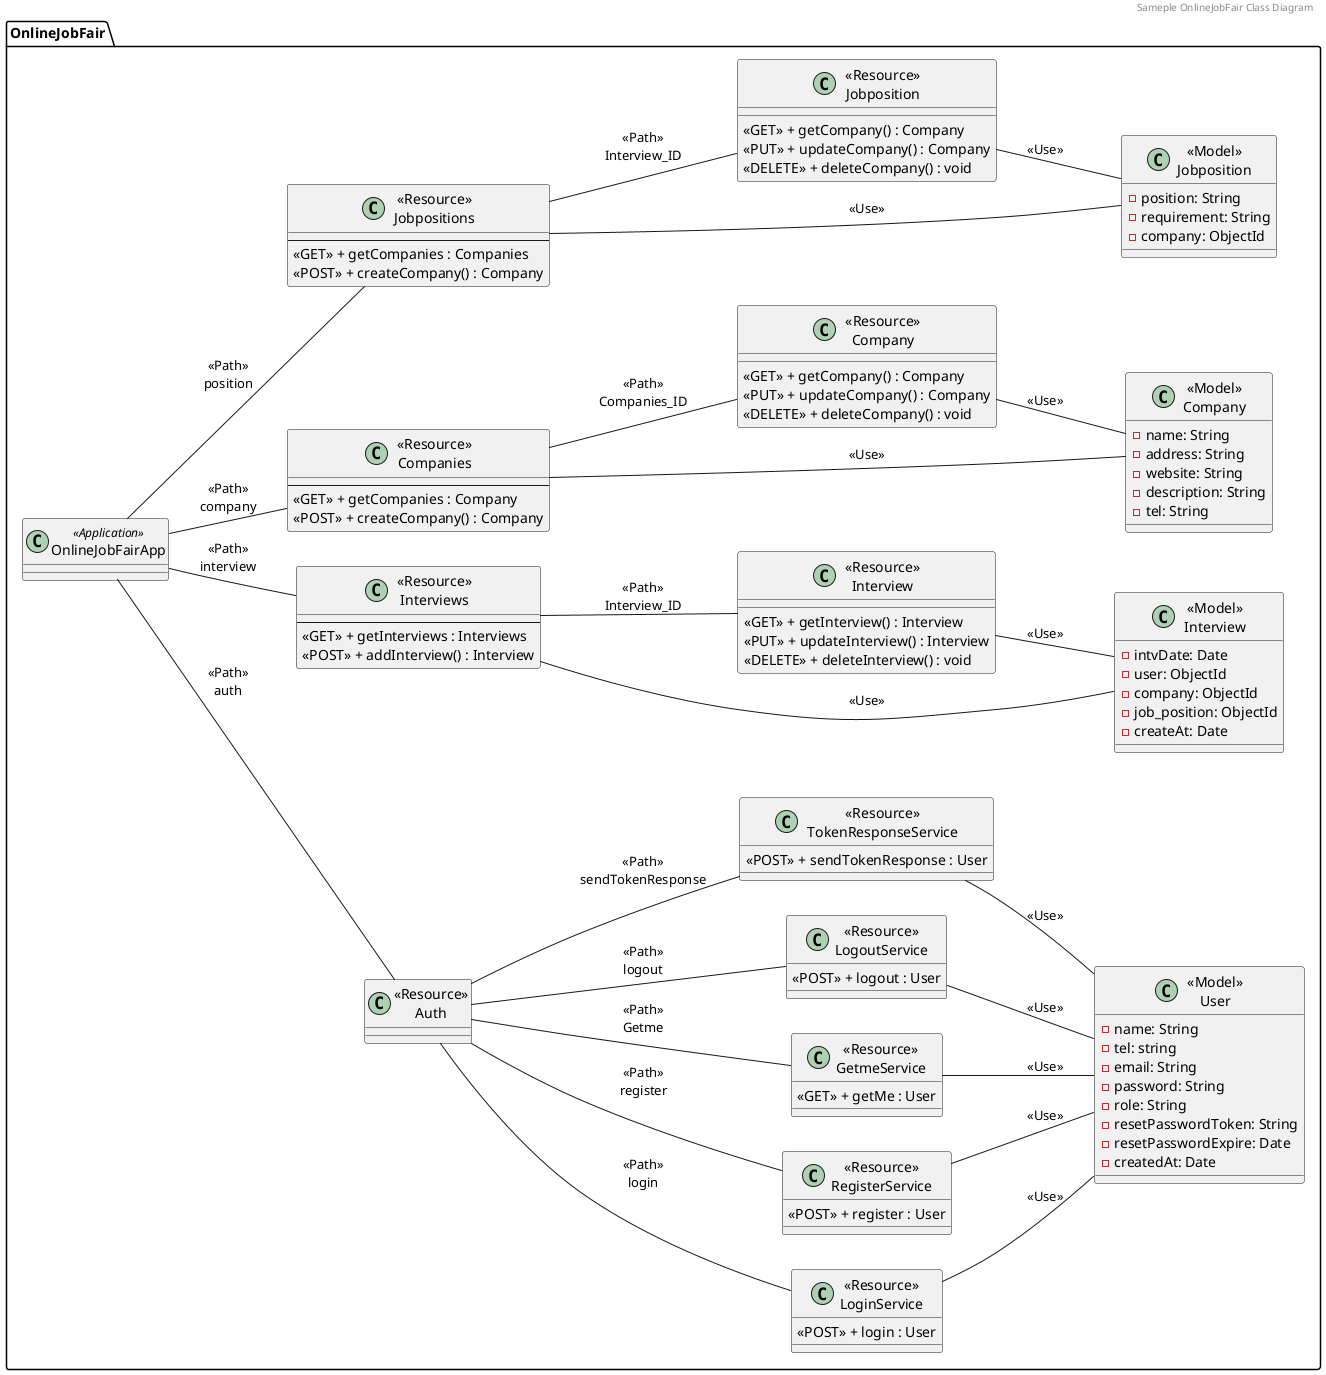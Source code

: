 @startuml
header Sameple OnlineJobFair Class Diagram

left to right direction
package "OnlineJobFair"{
    class "OnlineJobFairApp" <<Application>> {
}

class "<<Resource>>\nAuth" {
}

class "<<Resource>>\nLoginService" {
  <<POST>> + login : User
}

class "<<Resource>>\nRegisterService" {
  <<POST>> + register : User
}

class "<<Resource>>\nGetmeService" {
  <<GET>> + getMe : User
}

class "<<Resource>>\nLogoutService" {
  <<POST>> + logout : User
}

class "<<Resource>>\nTokenResponseService" {
  <<POST>> + sendTokenResponse : User
}

class "<<Model>>\nUser" {
  - name: String
  - tel: string
  - email: String
  - password: String
  - role: String 
  - resetPasswordToken: String
  - resetPasswordExpire: Date
  - createdAt: Date
}

class "<<Model>>\nInterview" {
  - intvDate: Date
  - user: ObjectId
  - company: ObjectId
  - job_position: ObjectId
  - createAt: Date
}

class "<<Resource>>\nInterview" {
    <<GET>> + getInterview() : Interview
    <<PUT>> + updateInterview() : Interview
    <<DELETE>> + deleteInterview() : void
}

class "<<Resource>>\nInterviews" {
  --
  <<GET>> + getInterviews : Interviews
  <<POST>> + addInterview() : Interview
}

class "<<Model>>\nCompany" {
  - name: String
  - address: String
  - website: String
  - description: String
  - tel: String
}

class "<<Resource>>\nCompany" {
    <<GET>> + getCompany() : Company
    <<PUT>> + updateCompany() : Company
    <<DELETE>> + deleteCompany() : void
}

class "<<Resource>>\nCompanies" {
  --
  <<GET>> + getCompanies : Company
  <<POST>> + createCompany() : Company
}
class "<<Model>>\nJobposition" {
  - position: String
  - requirement: String
  - company: ObjectId

}

class "<<Resource>>\nJobposition" {
    <<GET>> + getCompany() : Company
    <<PUT>> + updateCompany() : Company
    <<DELETE>> + deleteCompany() : void
}

class "<<Resource>>\nJobpositions" {
  --
  <<GET>> + getCompanies : Companies
  <<POST>> + createCompany() : Company
}

"OnlineJobFairApp" -- "<<Resource>>\nAuth" : <<Path>>\nauth
"OnlineJobFairApp" -- "<<Resource>>\nCompanies" : <<Path>>\ncompany
"OnlineJobFairApp" -- "<<Resource>>\nInterviews" : <<Path>>\ninterview
"OnlineJobFairApp" -- "<<Resource>>\nJobpositions" : <<Path>>\nposition


"<<Resource>>\nAuth" -- "<<Resource>>\nLoginService" : <<Path>>\nlogin
"<<Resource>>\nAuth" -- "<<Resource>>\nRegisterService"  : <<Path>>\nregister
"<<Resource>>\nAuth" -- "<<Resource>>\nGetmeService"  : <<Path>>\nGetme
"<<Resource>>\nAuth" -- "<<Resource>>\nLogoutService"  : <<Path>>\nlogout
"<<Resource>>\nAuth" -- "<<Resource>>\nTokenResponseService"  : <<Path>>\nsendTokenResponse

"<<Resource>>\nLoginService" -- "<<Model>>\nUser" : <<Use>>
"<<Resource>>\nRegisterService" -- "<<Model>>\nUser" : <<Use>>
"<<Resource>>\nGetmeService" -- "<<Model>>\nUser" : <<Use>>
"<<Resource>>\nLogoutService" -- "<<Model>>\nUser" : <<Use>>
"<<Resource>>\nTokenResponseService" -- "<<Model>>\nUser" : <<Use>>

"<<Resource>>\nInterviews" -- "<<Resource>>\nInterview" : <<Path>>\nInterview_ID
"<<Resource>>\nInterview" -- "<<Model>>\nInterview" : <<Use>>
"<<Resource>>\nInterviews" -- "<<Model>>\nInterview" : <<Use>>


"<<Resource>>\nCompanies" -- "<<Resource>>\nCompany" : <<Path>>\nCompanies_ID
"<<Resource>>\nCompany" -- "<<Model>>\nCompany" : <<Use>>
"<<Resource>>\nCompanies" -- "<<Model>>\nCompany" : <<Use>>

"<<Resource>>\nJobpositions" -- "<<Resource>>\nJobposition" : <<Path>>\nInterview_ID
"<<Resource>>\nJobposition" -- "<<Model>>\nJobposition" : <<Use>>
"<<Resource>>\nJobpositions" -- "<<Model>>\nJobposition" : <<Use>>
  
}

@enduml